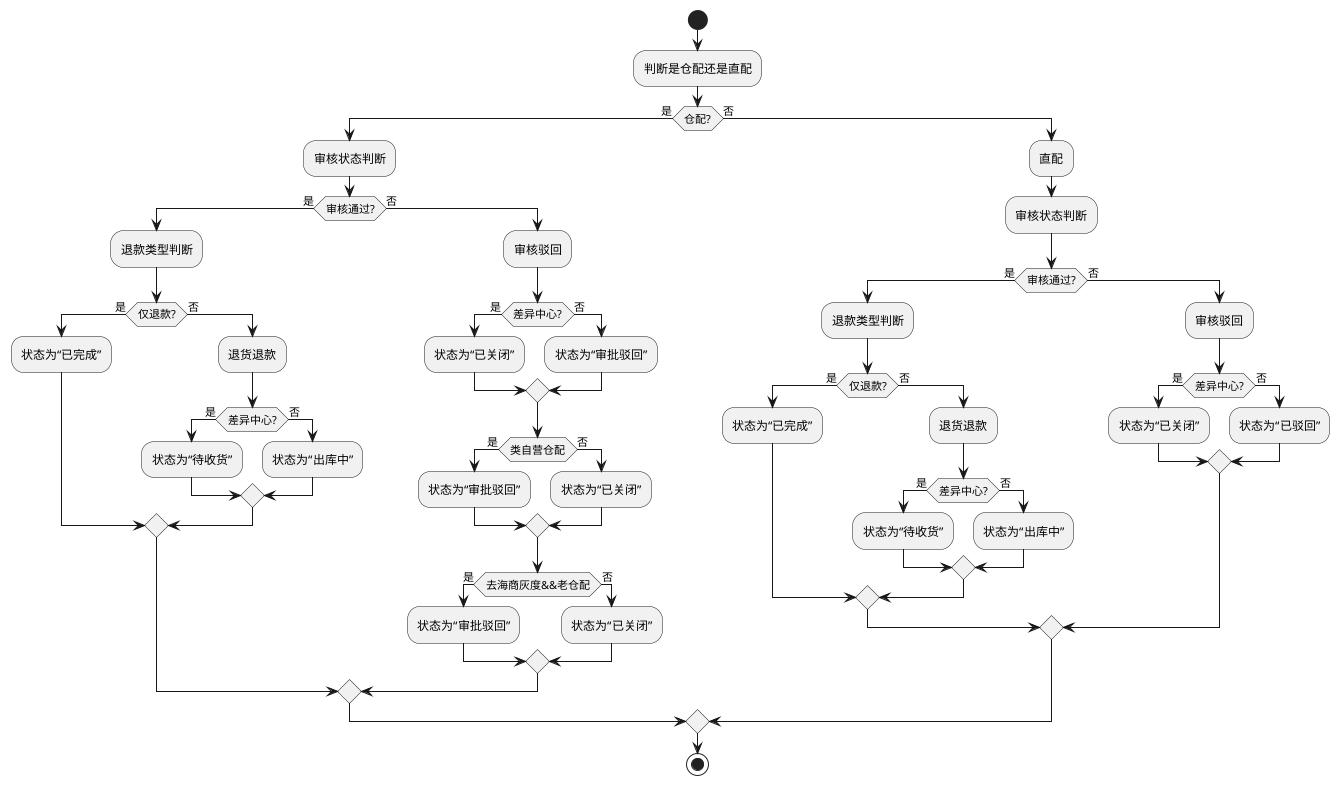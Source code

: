 ```puml
@startuml
start
:判断是仓配还是直配;
if (仓配?) then (是)
    :审核状态判断;
    if (审核通过?) then (是)
        :退款类型判断;
        if (仅退款?) then (是)
            :状态为“已完成”;
        else (否)
            :退货退款;
            if (差异中心?) then (是)
                :状态为“待收货”;
            else (否)
                :状态为“出库中”;
            endif
        endif
    else (否)
        :审核驳回;
        if (差异中心?) then (是)
            :状态为“已关闭”;
        else (否)
            :状态为“审批驳回”;
        endif
        if (类自营仓配) then (是)
                            :状态为“审批驳回”;
        else (否)
                            :状态为“已关闭”;
        endif
        if (去海商灰度&&老仓配) then (是)
                    :状态为“审批驳回”;
        else (否)
                    :状态为“已关闭”;
        endif
    endif
else (否)
    :直配;
    :审核状态判断;
    if (审核通过?) then (是)
        :退款类型判断;
        if (仅退款?) then (是)
            :状态为“已完成”;
        else (否)
            :退货退款;
            if (差异中心?) then (是)
                :状态为“待收货”;
            else (否)
                :状态为“出库中”;
            endif
        endif
    else (否)
        :审核驳回;
        if (差异中心?) then (是)
            :状态为“已关闭”;
        else (否)
            :状态为“已驳回”;
        endif
    endif
endif
stop
@enduml

```
